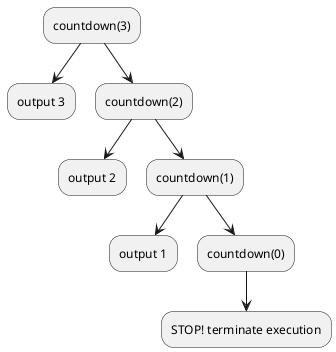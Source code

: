 @startuml Tracing of Simple Recursive Countdown Function
"countdown(3)" --> output 3
"countdown(3)"--> countdown(2)
"countdown(2)" --> output 2
"countdown(2)" --> countdown(1)
"countdown(1)" --> output 1
"countdown(1)" --> countdown(0)
"countdown(0)" --> STOP! terminate execution
@enduml